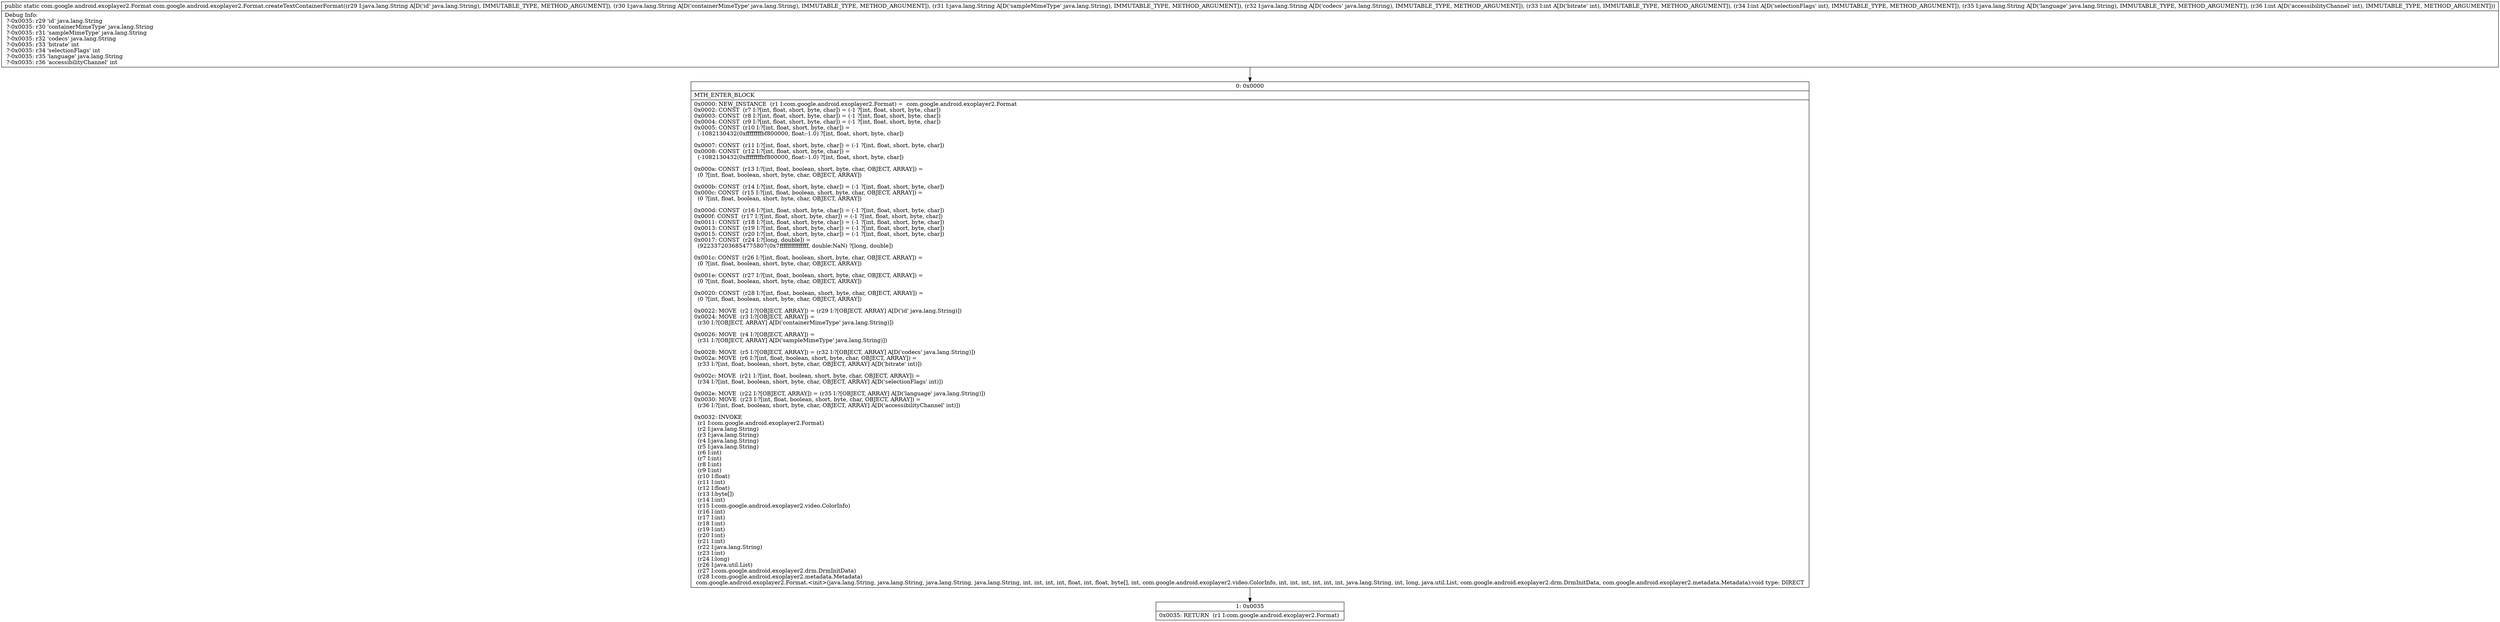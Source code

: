 digraph "CFG forcom.google.android.exoplayer2.Format.createTextContainerFormat(Ljava\/lang\/String;Ljava\/lang\/String;Ljava\/lang\/String;Ljava\/lang\/String;IILjava\/lang\/String;I)Lcom\/google\/android\/exoplayer2\/Format;" {
Node_0 [shape=record,label="{0\:\ 0x0000|MTH_ENTER_BLOCK\l|0x0000: NEW_INSTANCE  (r1 I:com.google.android.exoplayer2.Format) =  com.google.android.exoplayer2.Format \l0x0002: CONST  (r7 I:?[int, float, short, byte, char]) = (\-1 ?[int, float, short, byte, char]) \l0x0003: CONST  (r8 I:?[int, float, short, byte, char]) = (\-1 ?[int, float, short, byte, char]) \l0x0004: CONST  (r9 I:?[int, float, short, byte, char]) = (\-1 ?[int, float, short, byte, char]) \l0x0005: CONST  (r10 I:?[int, float, short, byte, char]) = \l  (\-1082130432(0xffffffffbf800000, float:\-1.0) ?[int, float, short, byte, char])\l \l0x0007: CONST  (r11 I:?[int, float, short, byte, char]) = (\-1 ?[int, float, short, byte, char]) \l0x0008: CONST  (r12 I:?[int, float, short, byte, char]) = \l  (\-1082130432(0xffffffffbf800000, float:\-1.0) ?[int, float, short, byte, char])\l \l0x000a: CONST  (r13 I:?[int, float, boolean, short, byte, char, OBJECT, ARRAY]) = \l  (0 ?[int, float, boolean, short, byte, char, OBJECT, ARRAY])\l \l0x000b: CONST  (r14 I:?[int, float, short, byte, char]) = (\-1 ?[int, float, short, byte, char]) \l0x000c: CONST  (r15 I:?[int, float, boolean, short, byte, char, OBJECT, ARRAY]) = \l  (0 ?[int, float, boolean, short, byte, char, OBJECT, ARRAY])\l \l0x000d: CONST  (r16 I:?[int, float, short, byte, char]) = (\-1 ?[int, float, short, byte, char]) \l0x000f: CONST  (r17 I:?[int, float, short, byte, char]) = (\-1 ?[int, float, short, byte, char]) \l0x0011: CONST  (r18 I:?[int, float, short, byte, char]) = (\-1 ?[int, float, short, byte, char]) \l0x0013: CONST  (r19 I:?[int, float, short, byte, char]) = (\-1 ?[int, float, short, byte, char]) \l0x0015: CONST  (r20 I:?[int, float, short, byte, char]) = (\-1 ?[int, float, short, byte, char]) \l0x0017: CONST  (r24 I:?[long, double]) = \l  (9223372036854775807(0x7fffffffffffffff, double:NaN) ?[long, double])\l \l0x001c: CONST  (r26 I:?[int, float, boolean, short, byte, char, OBJECT, ARRAY]) = \l  (0 ?[int, float, boolean, short, byte, char, OBJECT, ARRAY])\l \l0x001e: CONST  (r27 I:?[int, float, boolean, short, byte, char, OBJECT, ARRAY]) = \l  (0 ?[int, float, boolean, short, byte, char, OBJECT, ARRAY])\l \l0x0020: CONST  (r28 I:?[int, float, boolean, short, byte, char, OBJECT, ARRAY]) = \l  (0 ?[int, float, boolean, short, byte, char, OBJECT, ARRAY])\l \l0x0022: MOVE  (r2 I:?[OBJECT, ARRAY]) = (r29 I:?[OBJECT, ARRAY] A[D('id' java.lang.String)]) \l0x0024: MOVE  (r3 I:?[OBJECT, ARRAY]) = \l  (r30 I:?[OBJECT, ARRAY] A[D('containerMimeType' java.lang.String)])\l \l0x0026: MOVE  (r4 I:?[OBJECT, ARRAY]) = \l  (r31 I:?[OBJECT, ARRAY] A[D('sampleMimeType' java.lang.String)])\l \l0x0028: MOVE  (r5 I:?[OBJECT, ARRAY]) = (r32 I:?[OBJECT, ARRAY] A[D('codecs' java.lang.String)]) \l0x002a: MOVE  (r6 I:?[int, float, boolean, short, byte, char, OBJECT, ARRAY]) = \l  (r33 I:?[int, float, boolean, short, byte, char, OBJECT, ARRAY] A[D('bitrate' int)])\l \l0x002c: MOVE  (r21 I:?[int, float, boolean, short, byte, char, OBJECT, ARRAY]) = \l  (r34 I:?[int, float, boolean, short, byte, char, OBJECT, ARRAY] A[D('selectionFlags' int)])\l \l0x002e: MOVE  (r22 I:?[OBJECT, ARRAY]) = (r35 I:?[OBJECT, ARRAY] A[D('language' java.lang.String)]) \l0x0030: MOVE  (r23 I:?[int, float, boolean, short, byte, char, OBJECT, ARRAY]) = \l  (r36 I:?[int, float, boolean, short, byte, char, OBJECT, ARRAY] A[D('accessibilityChannel' int)])\l \l0x0032: INVOKE  \l  (r1 I:com.google.android.exoplayer2.Format)\l  (r2 I:java.lang.String)\l  (r3 I:java.lang.String)\l  (r4 I:java.lang.String)\l  (r5 I:java.lang.String)\l  (r6 I:int)\l  (r7 I:int)\l  (r8 I:int)\l  (r9 I:int)\l  (r10 I:float)\l  (r11 I:int)\l  (r12 I:float)\l  (r13 I:byte[])\l  (r14 I:int)\l  (r15 I:com.google.android.exoplayer2.video.ColorInfo)\l  (r16 I:int)\l  (r17 I:int)\l  (r18 I:int)\l  (r19 I:int)\l  (r20 I:int)\l  (r21 I:int)\l  (r22 I:java.lang.String)\l  (r23 I:int)\l  (r24 I:long)\l  (r26 I:java.util.List)\l  (r27 I:com.google.android.exoplayer2.drm.DrmInitData)\l  (r28 I:com.google.android.exoplayer2.metadata.Metadata)\l com.google.android.exoplayer2.Format.\<init\>(java.lang.String, java.lang.String, java.lang.String, java.lang.String, int, int, int, int, float, int, float, byte[], int, com.google.android.exoplayer2.video.ColorInfo, int, int, int, int, int, int, java.lang.String, int, long, java.util.List, com.google.android.exoplayer2.drm.DrmInitData, com.google.android.exoplayer2.metadata.Metadata):void type: DIRECT \l}"];
Node_1 [shape=record,label="{1\:\ 0x0035|0x0035: RETURN  (r1 I:com.google.android.exoplayer2.Format) \l}"];
MethodNode[shape=record,label="{public static com.google.android.exoplayer2.Format com.google.android.exoplayer2.Format.createTextContainerFormat((r29 I:java.lang.String A[D('id' java.lang.String), IMMUTABLE_TYPE, METHOD_ARGUMENT]), (r30 I:java.lang.String A[D('containerMimeType' java.lang.String), IMMUTABLE_TYPE, METHOD_ARGUMENT]), (r31 I:java.lang.String A[D('sampleMimeType' java.lang.String), IMMUTABLE_TYPE, METHOD_ARGUMENT]), (r32 I:java.lang.String A[D('codecs' java.lang.String), IMMUTABLE_TYPE, METHOD_ARGUMENT]), (r33 I:int A[D('bitrate' int), IMMUTABLE_TYPE, METHOD_ARGUMENT]), (r34 I:int A[D('selectionFlags' int), IMMUTABLE_TYPE, METHOD_ARGUMENT]), (r35 I:java.lang.String A[D('language' java.lang.String), IMMUTABLE_TYPE, METHOD_ARGUMENT]), (r36 I:int A[D('accessibilityChannel' int), IMMUTABLE_TYPE, METHOD_ARGUMENT]))  | Debug Info:\l  ?\-0x0035: r29 'id' java.lang.String\l  ?\-0x0035: r30 'containerMimeType' java.lang.String\l  ?\-0x0035: r31 'sampleMimeType' java.lang.String\l  ?\-0x0035: r32 'codecs' java.lang.String\l  ?\-0x0035: r33 'bitrate' int\l  ?\-0x0035: r34 'selectionFlags' int\l  ?\-0x0035: r35 'language' java.lang.String\l  ?\-0x0035: r36 'accessibilityChannel' int\l}"];
MethodNode -> Node_0;
Node_0 -> Node_1;
}

